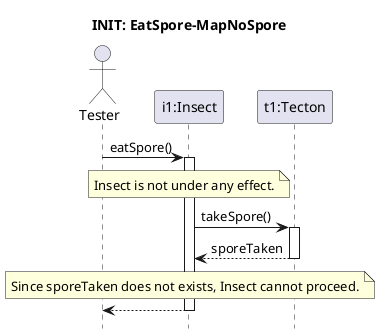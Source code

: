 @startuml Insect-chew-mycelium/no-spore
hide footbox
title INIT: EatSpore-MapNoSpore

actor Tester as S
participant "i1:Insect" as i1
participant "t1:Tecton" as t1

S -> i1 : eatSpore()
activate i1

note over i1: Insect is not under any effect.
i1 -> t1 : takeSpore()
activate t1

return sporeTaken

note over i1: Since sporeTaken does not exists, Insect cannot proceed.

return
@enduml
